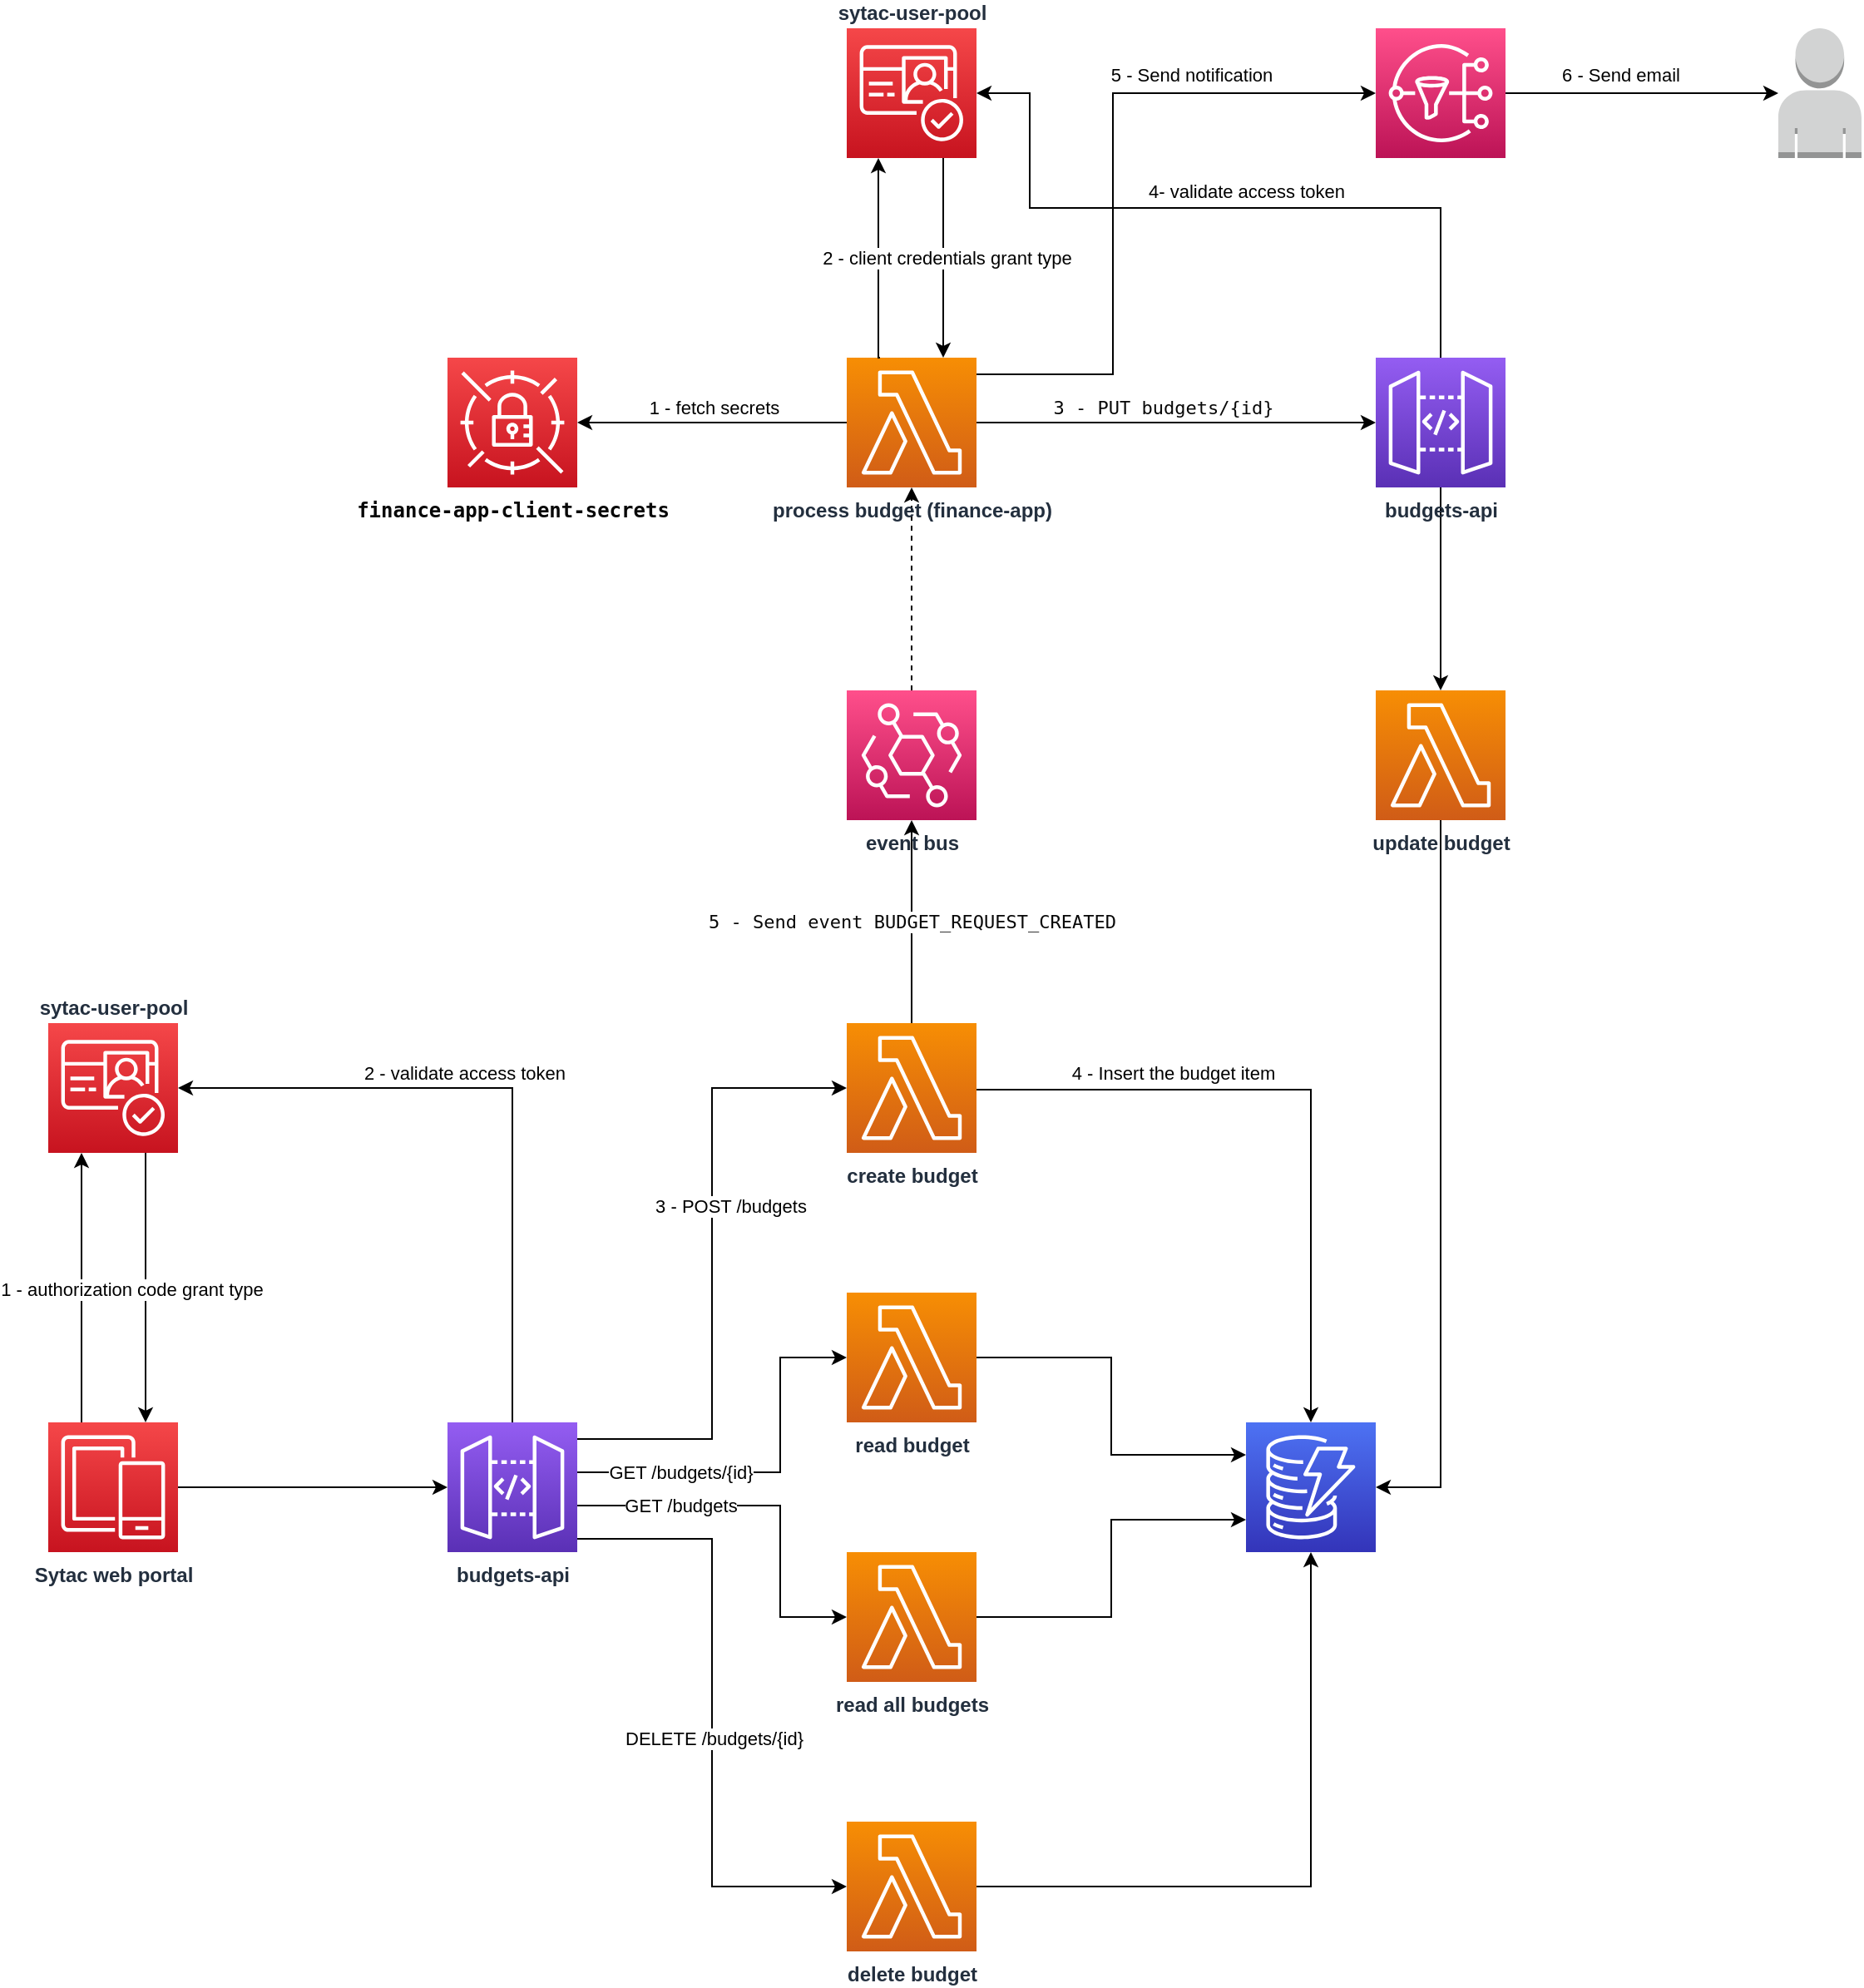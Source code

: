 <mxfile version="21.3.8" type="device">
  <diagram name="Page-1" id="a5aQ1EnHg3ZTOY7L_atY">
    <mxGraphModel dx="2074" dy="2231" grid="1" gridSize="10" guides="1" tooltips="1" connect="1" arrows="1" fold="1" page="1" pageScale="1" pageWidth="827" pageHeight="1169" math="0" shadow="0">
      <root>
        <mxCell id="0" />
        <mxCell id="1" parent="0" />
        <mxCell id="TkcpjnZqFe34bucZmvmq-33" style="edgeStyle=orthogonalEdgeStyle;rounded=0;orthogonalLoop=1;jettySize=auto;html=1;entryX=0;entryY=0.5;entryDx=0;entryDy=0;entryPerimeter=0;" parent="1" source="TkcpjnZqFe34bucZmvmq-10" target="TkcpjnZqFe34bucZmvmq-22" edge="1">
          <mxGeometry relative="1" as="geometry">
            <Array as="points">
              <mxPoint x="439" y="770" />
              <mxPoint x="439" y="559" />
            </Array>
          </mxGeometry>
        </mxCell>
        <mxCell id="TkcpjnZqFe34bucZmvmq-38" value="3 - POST /budgets" style="edgeLabel;html=1;align=center;verticalAlign=middle;resizable=0;points=[];" parent="TkcpjnZqFe34bucZmvmq-33" vertex="1" connectable="0">
          <mxGeometry x="0.206" y="3" relative="1" as="geometry">
            <mxPoint x="14" y="4" as="offset" />
          </mxGeometry>
        </mxCell>
        <mxCell id="TkcpjnZqFe34bucZmvmq-34" style="edgeStyle=orthogonalEdgeStyle;rounded=0;orthogonalLoop=1;jettySize=auto;html=1;entryX=0;entryY=0.5;entryDx=0;entryDy=0;entryPerimeter=0;" parent="1" source="TkcpjnZqFe34bucZmvmq-10" target="TkcpjnZqFe34bucZmvmq-25" edge="1">
          <mxGeometry relative="1" as="geometry">
            <Array as="points">
              <mxPoint x="480" y="790" />
              <mxPoint x="480" y="721" />
            </Array>
          </mxGeometry>
        </mxCell>
        <mxCell id="TkcpjnZqFe34bucZmvmq-39" value="GET /budgets/{id}" style="edgeLabel;html=1;align=center;verticalAlign=middle;resizable=0;points=[];" parent="TkcpjnZqFe34bucZmvmq-34" vertex="1" connectable="0">
          <mxGeometry x="-0.134" relative="1" as="geometry">
            <mxPoint x="-38" as="offset" />
          </mxGeometry>
        </mxCell>
        <mxCell id="TkcpjnZqFe34bucZmvmq-35" style="edgeStyle=orthogonalEdgeStyle;rounded=0;orthogonalLoop=1;jettySize=auto;html=1;entryX=0;entryY=0.5;entryDx=0;entryDy=0;entryPerimeter=0;" parent="1" source="TkcpjnZqFe34bucZmvmq-10" target="TkcpjnZqFe34bucZmvmq-27" edge="1">
          <mxGeometry relative="1" as="geometry">
            <Array as="points">
              <mxPoint x="439" y="830" />
              <mxPoint x="439" y="1039" />
            </Array>
          </mxGeometry>
        </mxCell>
        <mxCell id="TkcpjnZqFe34bucZmvmq-42" value="DELETE /budgets/{id}" style="edgeLabel;html=1;align=center;verticalAlign=middle;resizable=0;points=[];" parent="TkcpjnZqFe34bucZmvmq-35" vertex="1" connectable="0">
          <mxGeometry x="-0.784" y="-1" relative="1" as="geometry">
            <mxPoint x="42" y="119" as="offset" />
          </mxGeometry>
        </mxCell>
        <mxCell id="TkcpjnZqFe34bucZmvmq-36" style="edgeStyle=orthogonalEdgeStyle;rounded=0;orthogonalLoop=1;jettySize=auto;html=1;entryX=0;entryY=0.5;entryDx=0;entryDy=0;entryPerimeter=0;" parent="1" source="TkcpjnZqFe34bucZmvmq-10" target="TkcpjnZqFe34bucZmvmq-26" edge="1">
          <mxGeometry relative="1" as="geometry">
            <Array as="points">
              <mxPoint x="480" y="810" />
              <mxPoint x="480" y="877" />
            </Array>
          </mxGeometry>
        </mxCell>
        <mxCell id="TkcpjnZqFe34bucZmvmq-41" value="GET /budgets" style="edgeLabel;html=1;align=center;verticalAlign=middle;resizable=0;points=[];" parent="TkcpjnZqFe34bucZmvmq-36" vertex="1" connectable="0">
          <mxGeometry x="-0.633" relative="1" as="geometry">
            <mxPoint x="20" as="offset" />
          </mxGeometry>
        </mxCell>
        <mxCell id="TkcpjnZqFe34bucZmvmq-10" value="budgets-api" style="sketch=0;points=[[0,0,0],[0.25,0,0],[0.5,0,0],[0.75,0,0],[1,0,0],[0,1,0],[0.25,1,0],[0.5,1,0],[0.75,1,0],[1,1,0],[0,0.25,0],[0,0.5,0],[0,0.75,0],[1,0.25,0],[1,0.5,0],[1,0.75,0]];outlineConnect=0;fontColor=#232F3E;gradientColor=#945DF2;gradientDirection=north;fillColor=#5A30B5;strokeColor=#ffffff;dashed=0;verticalLabelPosition=bottom;verticalAlign=top;align=center;html=1;fontSize=12;fontStyle=1;aspect=fixed;shape=mxgraph.aws4.resourceIcon;resIcon=mxgraph.aws4.api_gateway;" parent="1" vertex="1">
          <mxGeometry x="280" y="760" width="78" height="78" as="geometry" />
        </mxCell>
        <mxCell id="TkcpjnZqFe34bucZmvmq-21" style="edgeStyle=orthogonalEdgeStyle;rounded=0;orthogonalLoop=1;jettySize=auto;html=1;exitX=1;exitY=0.5;exitDx=0;exitDy=0;exitPerimeter=0;entryX=0;entryY=0.5;entryDx=0;entryDy=0;entryPerimeter=0;" parent="1" source="TkcpjnZqFe34bucZmvmq-11" target="TkcpjnZqFe34bucZmvmq-10" edge="1">
          <mxGeometry relative="1" as="geometry" />
        </mxCell>
        <mxCell id="TkcpjnZqFe34bucZmvmq-11" value="Sytac web portal" style="sketch=0;points=[[0,0,0],[0.25,0,0],[0.5,0,0],[0.75,0,0],[1,0,0],[0,1,0],[0.25,1,0],[0.5,1,0],[0.75,1,0],[1,1,0],[0,0.25,0],[0,0.5,0],[0,0.75,0],[1,0.25,0],[1,0.5,0],[1,0.75,0]];outlineConnect=0;fontColor=#232F3E;gradientColor=#F54749;gradientDirection=north;fillColor=#C7131F;strokeColor=#ffffff;dashed=0;verticalLabelPosition=bottom;verticalAlign=top;align=center;html=1;fontSize=12;fontStyle=1;aspect=fixed;shape=mxgraph.aws4.resourceIcon;resIcon=mxgraph.aws4.mobile;" parent="1" vertex="1">
          <mxGeometry x="40" y="760" width="78" height="78" as="geometry" />
        </mxCell>
        <mxCell id="TkcpjnZqFe34bucZmvmq-18" style="edgeStyle=orthogonalEdgeStyle;rounded=0;orthogonalLoop=1;jettySize=auto;html=1;entryX=0.75;entryY=0;entryDx=0;entryDy=0;entryPerimeter=0;exitX=0.75;exitY=1;exitDx=0;exitDy=0;exitPerimeter=0;" parent="1" source="TkcpjnZqFe34bucZmvmq-14" target="TkcpjnZqFe34bucZmvmq-11" edge="1">
          <mxGeometry relative="1" as="geometry" />
        </mxCell>
        <mxCell id="TkcpjnZqFe34bucZmvmq-15" value="1 - authorization code grant type" style="edgeStyle=orthogonalEdgeStyle;rounded=0;orthogonalLoop=1;jettySize=auto;html=1;shadow=0;" parent="1" source="TkcpjnZqFe34bucZmvmq-11" target="TkcpjnZqFe34bucZmvmq-14" edge="1">
          <mxGeometry x="-0.012" y="-30" relative="1" as="geometry">
            <Array as="points">
              <mxPoint x="60" y="710" />
              <mxPoint x="60" y="710" />
            </Array>
            <mxPoint as="offset" />
          </mxGeometry>
        </mxCell>
        <mxCell id="TkcpjnZqFe34bucZmvmq-14" value="sytac-user-pool" style="sketch=0;points=[[0,0,0],[0.25,0,0],[0.5,0,0],[0.75,0,0],[1,0,0],[0,1,0],[0.25,1,0],[0.5,1,0],[0.75,1,0],[1,1,0],[0,0.25,0],[0,0.5,0],[0,0.75,0],[1,0.25,0],[1,0.5,0],[1,0.75,0]];outlineConnect=0;fontColor=#232F3E;gradientColor=#F54749;gradientDirection=north;fillColor=#C7131F;strokeColor=#ffffff;dashed=0;verticalLabelPosition=top;verticalAlign=bottom;align=center;html=1;fontSize=12;fontStyle=1;aspect=fixed;shape=mxgraph.aws4.resourceIcon;resIcon=mxgraph.aws4.cognito;spacingTop=0;labelPosition=center;" parent="1" vertex="1">
          <mxGeometry x="40" y="520" width="78" height="78" as="geometry" />
        </mxCell>
        <mxCell id="TkcpjnZqFe34bucZmvmq-43" style="edgeStyle=orthogonalEdgeStyle;rounded=0;orthogonalLoop=1;jettySize=auto;html=1;entryX=0.5;entryY=0;entryDx=0;entryDy=0;entryPerimeter=0;" parent="1" source="TkcpjnZqFe34bucZmvmq-22" target="TkcpjnZqFe34bucZmvmq-28" edge="1">
          <mxGeometry relative="1" as="geometry">
            <Array as="points">
              <mxPoint x="799" y="560" />
            </Array>
          </mxGeometry>
        </mxCell>
        <mxCell id="pAqBSU9FgWNd339AWvrt-9" value="4 - Insert the budget item" style="edgeLabel;html=1;align=center;verticalAlign=middle;resizable=0;points=[];" vertex="1" connectable="0" parent="TkcpjnZqFe34bucZmvmq-43">
          <mxGeometry x="-0.411" y="2" relative="1" as="geometry">
            <mxPoint y="-8" as="offset" />
          </mxGeometry>
        </mxCell>
        <mxCell id="TkcpjnZqFe34bucZmvmq-48" value="&lt;div style=&quot;color: rgb(8, 8, 8); font-family: &amp;quot;JetBrains Mono&amp;quot;, monospace;&quot;&gt;5 - Send event BUDGET_REQUEST_CREATED&lt;/div&gt;" style="edgeStyle=orthogonalEdgeStyle;rounded=0;orthogonalLoop=1;jettySize=auto;html=1;" parent="1" source="TkcpjnZqFe34bucZmvmq-22" target="TkcpjnZqFe34bucZmvmq-47" edge="1">
          <mxGeometry relative="1" as="geometry">
            <mxPoint x="559" y="400" as="targetPoint" />
          </mxGeometry>
        </mxCell>
        <mxCell id="TkcpjnZqFe34bucZmvmq-22" value="create budget" style="sketch=0;points=[[0,0,0],[0.25,0,0],[0.5,0,0],[0.75,0,0],[1,0,0],[0,1,0],[0.25,1,0],[0.5,1,0],[0.75,1,0],[1,1,0],[0,0.25,0],[0,0.5,0],[0,0.75,0],[1,0.25,0],[1,0.5,0],[1,0.75,0]];outlineConnect=0;fontColor=#232F3E;gradientColor=#F78E04;gradientDirection=north;fillColor=#D05C17;strokeColor=#ffffff;dashed=0;verticalLabelPosition=bottom;verticalAlign=top;align=center;html=1;fontSize=12;fontStyle=1;aspect=fixed;shape=mxgraph.aws4.resourceIcon;resIcon=mxgraph.aws4.lambda;labelBorderColor=none;labelBackgroundColor=none;" parent="1" vertex="1">
          <mxGeometry x="520" y="520" width="78" height="78" as="geometry" />
        </mxCell>
        <mxCell id="TkcpjnZqFe34bucZmvmq-44" style="edgeStyle=orthogonalEdgeStyle;rounded=0;orthogonalLoop=1;jettySize=auto;html=1;entryX=0;entryY=0.25;entryDx=0;entryDy=0;entryPerimeter=0;" parent="1" source="TkcpjnZqFe34bucZmvmq-25" target="TkcpjnZqFe34bucZmvmq-28" edge="1">
          <mxGeometry relative="1" as="geometry" />
        </mxCell>
        <mxCell id="TkcpjnZqFe34bucZmvmq-25" value="read budget" style="sketch=0;points=[[0,0,0],[0.25,0,0],[0.5,0,0],[0.75,0,0],[1,0,0],[0,1,0],[0.25,1,0],[0.5,1,0],[0.75,1,0],[1,1,0],[0,0.25,0],[0,0.5,0],[0,0.75,0],[1,0.25,0],[1,0.5,0],[1,0.75,0]];outlineConnect=0;fontColor=#232F3E;gradientColor=#F78E04;gradientDirection=north;fillColor=#D05C17;strokeColor=#ffffff;dashed=0;verticalLabelPosition=bottom;verticalAlign=top;align=center;html=1;fontSize=12;fontStyle=1;aspect=fixed;shape=mxgraph.aws4.resourceIcon;resIcon=mxgraph.aws4.lambda;" parent="1" vertex="1">
          <mxGeometry x="520" y="682" width="78" height="78" as="geometry" />
        </mxCell>
        <mxCell id="TkcpjnZqFe34bucZmvmq-45" style="edgeStyle=orthogonalEdgeStyle;rounded=0;orthogonalLoop=1;jettySize=auto;html=1;entryX=0;entryY=0.75;entryDx=0;entryDy=0;entryPerimeter=0;" parent="1" source="TkcpjnZqFe34bucZmvmq-26" target="TkcpjnZqFe34bucZmvmq-28" edge="1">
          <mxGeometry relative="1" as="geometry" />
        </mxCell>
        <mxCell id="TkcpjnZqFe34bucZmvmq-26" value="read all budgets" style="sketch=0;points=[[0,0,0],[0.25,0,0],[0.5,0,0],[0.75,0,0],[1,0,0],[0,1,0],[0.25,1,0],[0.5,1,0],[0.75,1,0],[1,1,0],[0,0.25,0],[0,0.5,0],[0,0.75,0],[1,0.25,0],[1,0.5,0],[1,0.75,0]];outlineConnect=0;fontColor=#232F3E;gradientColor=#F78E04;gradientDirection=north;fillColor=#D05C17;strokeColor=#ffffff;dashed=0;verticalLabelPosition=bottom;verticalAlign=top;align=center;html=1;fontSize=12;fontStyle=1;aspect=fixed;shape=mxgraph.aws4.resourceIcon;resIcon=mxgraph.aws4.lambda;" parent="1" vertex="1">
          <mxGeometry x="520" y="838" width="78" height="78" as="geometry" />
        </mxCell>
        <mxCell id="TkcpjnZqFe34bucZmvmq-46" style="edgeStyle=orthogonalEdgeStyle;rounded=0;orthogonalLoop=1;jettySize=auto;html=1;entryX=0.5;entryY=1;entryDx=0;entryDy=0;entryPerimeter=0;" parent="1" source="TkcpjnZqFe34bucZmvmq-27" target="TkcpjnZqFe34bucZmvmq-28" edge="1">
          <mxGeometry relative="1" as="geometry" />
        </mxCell>
        <mxCell id="TkcpjnZqFe34bucZmvmq-27" value="delete budget" style="sketch=0;points=[[0,0,0],[0.25,0,0],[0.5,0,0],[0.75,0,0],[1,0,0],[0,1,0],[0.25,1,0],[0.5,1,0],[0.75,1,0],[1,1,0],[0,0.25,0],[0,0.5,0],[0,0.75,0],[1,0.25,0],[1,0.5,0],[1,0.75,0]];outlineConnect=0;fontColor=#232F3E;gradientColor=#F78E04;gradientDirection=north;fillColor=#D05C17;strokeColor=#ffffff;dashed=0;verticalLabelPosition=bottom;verticalAlign=top;align=center;html=1;fontSize=12;fontStyle=1;aspect=fixed;shape=mxgraph.aws4.resourceIcon;resIcon=mxgraph.aws4.lambda;" parent="1" vertex="1">
          <mxGeometry x="520" y="1000" width="78" height="78" as="geometry" />
        </mxCell>
        <mxCell id="TkcpjnZqFe34bucZmvmq-28" value="" style="sketch=0;points=[[0,0,0],[0.25,0,0],[0.5,0,0],[0.75,0,0],[1,0,0],[0,1,0],[0.25,1,0],[0.5,1,0],[0.75,1,0],[1,1,0],[0,0.25,0],[0,0.5,0],[0,0.75,0],[1,0.25,0],[1,0.5,0],[1,0.75,0]];outlineConnect=0;fontColor=#232F3E;gradientColor=#4D72F3;gradientDirection=north;fillColor=#3334B9;strokeColor=#ffffff;dashed=0;verticalLabelPosition=bottom;verticalAlign=top;align=center;html=1;fontSize=12;fontStyle=0;aspect=fixed;shape=mxgraph.aws4.resourceIcon;resIcon=mxgraph.aws4.dynamodb;" parent="1" vertex="1">
          <mxGeometry x="760" y="760" width="78" height="78" as="geometry" />
        </mxCell>
        <mxCell id="TkcpjnZqFe34bucZmvmq-50" style="edgeStyle=orthogonalEdgeStyle;rounded=0;orthogonalLoop=1;jettySize=auto;html=1;dashed=1;" parent="1" source="TkcpjnZqFe34bucZmvmq-47" target="TkcpjnZqFe34bucZmvmq-49" edge="1">
          <mxGeometry relative="1" as="geometry" />
        </mxCell>
        <mxCell id="TkcpjnZqFe34bucZmvmq-47" value="event bus" style="sketch=0;points=[[0,0,0],[0.25,0,0],[0.5,0,0],[0.75,0,0],[1,0,0],[0,1,0],[0.25,1,0],[0.5,1,0],[0.75,1,0],[1,1,0],[0,0.25,0],[0,0.5,0],[0,0.75,0],[1,0.25,0],[1,0.5,0],[1,0.75,0]];outlineConnect=0;fontColor=#232F3E;gradientColor=#FF4F8B;gradientDirection=north;fillColor=#BC1356;strokeColor=#ffffff;dashed=0;verticalLabelPosition=bottom;verticalAlign=top;align=center;html=1;fontSize=12;fontStyle=1;aspect=fixed;shape=mxgraph.aws4.resourceIcon;resIcon=mxgraph.aws4.eventbridge;labelPosition=center;" parent="1" vertex="1">
          <mxGeometry x="520" y="320" width="78" height="78" as="geometry" />
        </mxCell>
        <mxCell id="TkcpjnZqFe34bucZmvmq-53" style="edgeStyle=orthogonalEdgeStyle;rounded=0;orthogonalLoop=1;jettySize=auto;html=1;entryX=0;entryY=0.5;entryDx=0;entryDy=0;entryPerimeter=0;" parent="1" source="TkcpjnZqFe34bucZmvmq-49" target="TkcpjnZqFe34bucZmvmq-51" edge="1">
          <mxGeometry relative="1" as="geometry" />
        </mxCell>
        <mxCell id="TkcpjnZqFe34bucZmvmq-54" value="&lt;div style=&quot;color: rgb(8, 8, 8); font-family: &amp;quot;JetBrains Mono&amp;quot;, monospace;&quot;&gt;3 - PUT budgets/{id}&lt;/div&gt;" style="edgeLabel;html=1;align=center;verticalAlign=middle;resizable=0;points=[];" parent="TkcpjnZqFe34bucZmvmq-53" vertex="1" connectable="0">
          <mxGeometry x="-0.21" y="-3" relative="1" as="geometry">
            <mxPoint x="17" y="-12" as="offset" />
          </mxGeometry>
        </mxCell>
        <mxCell id="TkcpjnZqFe34bucZmvmq-60" style="edgeStyle=orthogonalEdgeStyle;rounded=0;orthogonalLoop=1;jettySize=auto;html=1;entryX=1;entryY=0.5;entryDx=0;entryDy=0;entryPerimeter=0;" parent="1" source="TkcpjnZqFe34bucZmvmq-49" target="TkcpjnZqFe34bucZmvmq-59" edge="1">
          <mxGeometry relative="1" as="geometry" />
        </mxCell>
        <mxCell id="TkcpjnZqFe34bucZmvmq-61" value="1 - fetch secrets" style="edgeLabel;html=1;align=center;verticalAlign=middle;resizable=0;points=[];" parent="TkcpjnZqFe34bucZmvmq-60" vertex="1" connectable="0">
          <mxGeometry x="0.37" y="-1" relative="1" as="geometry">
            <mxPoint x="31" y="-8" as="offset" />
          </mxGeometry>
        </mxCell>
        <mxCell id="pAqBSU9FgWNd339AWvrt-7" style="edgeStyle=orthogonalEdgeStyle;rounded=0;orthogonalLoop=1;jettySize=auto;html=1;entryX=0;entryY=0.5;entryDx=0;entryDy=0;entryPerimeter=0;" edge="1" parent="1" target="6clhDQJD2k717qjVbBTH-1">
          <mxGeometry relative="1" as="geometry">
            <mxPoint x="598" y="130" as="sourcePoint" />
            <Array as="points">
              <mxPoint x="598" y="130" />
              <mxPoint x="680" y="130" />
              <mxPoint x="680" y="-39" />
            </Array>
          </mxGeometry>
        </mxCell>
        <mxCell id="pAqBSU9FgWNd339AWvrt-8" value="5 - Send notification" style="edgeLabel;html=1;align=center;verticalAlign=middle;resizable=0;points=[];" vertex="1" connectable="0" parent="pAqBSU9FgWNd339AWvrt-7">
          <mxGeometry x="0.258" y="1" relative="1" as="geometry">
            <mxPoint x="40" y="-10" as="offset" />
          </mxGeometry>
        </mxCell>
        <mxCell id="TkcpjnZqFe34bucZmvmq-49" value="process budget (finance-app)" style="sketch=0;points=[[0,0,0],[0.25,0,0],[0.5,0,0],[0.75,0,0],[1,0,0],[0,1,0],[0.25,1,0],[0.5,1,0],[0.75,1,0],[1,1,0],[0,0.25,0],[0,0.5,0],[0,0.75,0],[1,0.25,0],[1,0.5,0],[1,0.75,0]];outlineConnect=0;fontColor=#232F3E;gradientColor=#F78E04;gradientDirection=north;fillColor=#D05C17;strokeColor=#ffffff;dashed=0;verticalLabelPosition=bottom;verticalAlign=top;align=center;html=1;fontSize=12;fontStyle=1;aspect=fixed;shape=mxgraph.aws4.resourceIcon;resIcon=mxgraph.aws4.lambda;" parent="1" vertex="1">
          <mxGeometry x="520" y="120" width="78" height="78" as="geometry" />
        </mxCell>
        <mxCell id="TkcpjnZqFe34bucZmvmq-57" style="edgeStyle=orthogonalEdgeStyle;rounded=0;orthogonalLoop=1;jettySize=auto;html=1;" parent="1" source="TkcpjnZqFe34bucZmvmq-51" target="TkcpjnZqFe34bucZmvmq-52" edge="1">
          <mxGeometry relative="1" as="geometry" />
        </mxCell>
        <mxCell id="pAqBSU9FgWNd339AWvrt-11" style="edgeStyle=orthogonalEdgeStyle;rounded=0;orthogonalLoop=1;jettySize=auto;html=1;exitX=0.5;exitY=0;exitDx=0;exitDy=0;exitPerimeter=0;entryX=1;entryY=0.5;entryDx=0;entryDy=0;entryPerimeter=0;" edge="1" parent="1" source="TkcpjnZqFe34bucZmvmq-51" target="pAqBSU9FgWNd339AWvrt-1">
          <mxGeometry relative="1" as="geometry">
            <Array as="points">
              <mxPoint x="877" y="30" />
              <mxPoint x="630" y="30" />
              <mxPoint x="630" y="-39" />
            </Array>
          </mxGeometry>
        </mxCell>
        <mxCell id="pAqBSU9FgWNd339AWvrt-12" value="4- validate access token" style="edgeLabel;html=1;align=center;verticalAlign=middle;resizable=0;points=[];" vertex="1" connectable="0" parent="pAqBSU9FgWNd339AWvrt-11">
          <mxGeometry x="0.005" y="-2" relative="1" as="geometry">
            <mxPoint x="13" y="-8" as="offset" />
          </mxGeometry>
        </mxCell>
        <mxCell id="TkcpjnZqFe34bucZmvmq-51" value="budgets-api" style="sketch=0;points=[[0,0,0],[0.25,0,0],[0.5,0,0],[0.75,0,0],[1,0,0],[0,1,0],[0.25,1,0],[0.5,1,0],[0.75,1,0],[1,1,0],[0,0.25,0],[0,0.5,0],[0,0.75,0],[1,0.25,0],[1,0.5,0],[1,0.75,0]];outlineConnect=0;fontColor=#232F3E;gradientColor=#945DF2;gradientDirection=north;fillColor=#5A30B5;strokeColor=#ffffff;dashed=0;verticalLabelPosition=bottom;verticalAlign=top;align=center;html=1;fontSize=12;fontStyle=1;aspect=fixed;shape=mxgraph.aws4.resourceIcon;resIcon=mxgraph.aws4.api_gateway;" parent="1" vertex="1">
          <mxGeometry x="838" y="120" width="78" height="78" as="geometry" />
        </mxCell>
        <mxCell id="TkcpjnZqFe34bucZmvmq-58" style="edgeStyle=orthogonalEdgeStyle;rounded=0;orthogonalLoop=1;jettySize=auto;html=1;entryX=1;entryY=0.5;entryDx=0;entryDy=0;entryPerimeter=0;" parent="1" source="TkcpjnZqFe34bucZmvmq-52" target="TkcpjnZqFe34bucZmvmq-28" edge="1">
          <mxGeometry relative="1" as="geometry" />
        </mxCell>
        <mxCell id="TkcpjnZqFe34bucZmvmq-52" value="update budget" style="sketch=0;points=[[0,0,0],[0.25,0,0],[0.5,0,0],[0.75,0,0],[1,0,0],[0,1,0],[0.25,1,0],[0.5,1,0],[0.75,1,0],[1,1,0],[0,0.25,0],[0,0.5,0],[0,0.75,0],[1,0.25,0],[1,0.5,0],[1,0.75,0]];outlineConnect=0;fontColor=#232F3E;gradientColor=#F78E04;gradientDirection=north;fillColor=#D05C17;strokeColor=#ffffff;dashed=0;verticalLabelPosition=bottom;verticalAlign=top;align=center;html=1;fontSize=12;fontStyle=1;aspect=fixed;shape=mxgraph.aws4.resourceIcon;resIcon=mxgraph.aws4.lambda;" parent="1" vertex="1">
          <mxGeometry x="838" y="320" width="78" height="78" as="geometry" />
        </mxCell>
        <mxCell id="TkcpjnZqFe34bucZmvmq-59" value="&lt;div style=&quot;background-color: rgb(255, 255, 255); color: rgb(8, 8, 8); font-family: &amp;quot;JetBrains Mono&amp;quot;, monospace;&quot;&gt;finance-app-client-secrets&lt;/div&gt;" style="sketch=0;points=[[0,0,0],[0.25,0,0],[0.5,0,0],[0.75,0,0],[1,0,0],[0,1,0],[0.25,1,0],[0.5,1,0],[0.75,1,0],[1,1,0],[0,0.25,0],[0,0.5,0],[0,0.75,0],[1,0.25,0],[1,0.5,0],[1,0.75,0]];outlineConnect=0;fontColor=#232F3E;gradientColor=#F54749;gradientDirection=north;fillColor=#C7131F;strokeColor=#ffffff;dashed=0;verticalLabelPosition=bottom;verticalAlign=top;align=center;html=1;fontSize=12;fontStyle=1;aspect=fixed;shape=mxgraph.aws4.resourceIcon;resIcon=mxgraph.aws4.secrets_manager;" parent="1" vertex="1">
          <mxGeometry x="280" y="120" width="78" height="78" as="geometry" />
        </mxCell>
        <mxCell id="TkcpjnZqFe34bucZmvmq-23" style="edgeStyle=orthogonalEdgeStyle;rounded=0;orthogonalLoop=1;jettySize=auto;html=1;entryX=1;entryY=0.5;entryDx=0;entryDy=0;entryPerimeter=0;" parent="1" source="TkcpjnZqFe34bucZmvmq-10" target="TkcpjnZqFe34bucZmvmq-14" edge="1">
          <mxGeometry relative="1" as="geometry">
            <mxPoint x="319" y="598" as="targetPoint" />
            <Array as="points">
              <mxPoint x="319" y="559" />
            </Array>
          </mxGeometry>
        </mxCell>
        <mxCell id="TkcpjnZqFe34bucZmvmq-24" value="2 - validate access token" style="edgeLabel;html=1;align=center;verticalAlign=middle;resizable=0;points=[];" parent="TkcpjnZqFe34bucZmvmq-23" vertex="1" connectable="0">
          <mxGeometry relative="1" as="geometry">
            <mxPoint x="-29" y="-9" as="offset" />
          </mxGeometry>
        </mxCell>
        <mxCell id="6clhDQJD2k717qjVbBTH-11" style="edgeStyle=orthogonalEdgeStyle;rounded=0;orthogonalLoop=1;jettySize=auto;html=1;" parent="1" source="6clhDQJD2k717qjVbBTH-1" target="6clhDQJD2k717qjVbBTH-10" edge="1">
          <mxGeometry relative="1" as="geometry" />
        </mxCell>
        <mxCell id="6clhDQJD2k717qjVbBTH-12" value="6 - Send email" style="edgeLabel;html=1;align=center;verticalAlign=middle;resizable=0;points=[];" parent="6clhDQJD2k717qjVbBTH-11" vertex="1" connectable="0">
          <mxGeometry x="-0.158" y="-1" relative="1" as="geometry">
            <mxPoint y="-12" as="offset" />
          </mxGeometry>
        </mxCell>
        <mxCell id="6clhDQJD2k717qjVbBTH-1" value="" style="sketch=0;points=[[0,0,0],[0.25,0,0],[0.5,0,0],[0.75,0,0],[1,0,0],[0,1,0],[0.25,1,0],[0.5,1,0],[0.75,1,0],[1,1,0],[0,0.25,0],[0,0.5,0],[0,0.75,0],[1,0.25,0],[1,0.5,0],[1,0.75,0]];outlineConnect=0;fontColor=#232F3E;gradientColor=#FF4F8B;gradientDirection=north;fillColor=#BC1356;strokeColor=#ffffff;dashed=0;verticalLabelPosition=bottom;verticalAlign=top;align=center;html=1;fontSize=12;fontStyle=0;aspect=fixed;shape=mxgraph.aws4.resourceIcon;resIcon=mxgraph.aws4.sns;" parent="1" vertex="1">
          <mxGeometry x="838" y="-78" width="78" height="78" as="geometry" />
        </mxCell>
        <mxCell id="6clhDQJD2k717qjVbBTH-10" value="" style="outlineConnect=0;dashed=0;verticalLabelPosition=bottom;verticalAlign=top;align=center;html=1;shape=mxgraph.aws3.user;fillColor=#D2D3D3;gradientColor=none;" parent="1" vertex="1">
          <mxGeometry x="1080" y="-78" width="50" height="78" as="geometry" />
        </mxCell>
        <mxCell id="pAqBSU9FgWNd339AWvrt-1" value="sytac-user-pool" style="sketch=0;points=[[0,0,0],[0.25,0,0],[0.5,0,0],[0.75,0,0],[1,0,0],[0,1,0],[0.25,1,0],[0.5,1,0],[0.75,1,0],[1,1,0],[0,0.25,0],[0,0.5,0],[0,0.75,0],[1,0.25,0],[1,0.5,0],[1,0.75,0]];outlineConnect=0;fontColor=#232F3E;gradientColor=#F54749;gradientDirection=north;fillColor=#C7131F;strokeColor=#ffffff;dashed=0;verticalLabelPosition=top;verticalAlign=bottom;align=center;html=1;fontSize=12;fontStyle=1;aspect=fixed;shape=mxgraph.aws4.resourceIcon;resIcon=mxgraph.aws4.cognito;spacingTop=0;labelPosition=center;" vertex="1" parent="1">
          <mxGeometry x="520" y="-78" width="78" height="78" as="geometry" />
        </mxCell>
        <mxCell id="pAqBSU9FgWNd339AWvrt-5" style="edgeStyle=orthogonalEdgeStyle;rounded=0;orthogonalLoop=1;jettySize=auto;html=1;exitX=0.75;exitY=1;exitDx=0;exitDy=0;exitPerimeter=0;" edge="1" parent="1">
          <mxGeometry relative="1" as="geometry">
            <mxPoint x="578" as="sourcePoint" />
            <mxPoint x="578" y="120" as="targetPoint" />
          </mxGeometry>
        </mxCell>
        <mxCell id="pAqBSU9FgWNd339AWvrt-4" value="2 - client credentials grant type" style="edgeStyle=orthogonalEdgeStyle;rounded=0;orthogonalLoop=1;jettySize=auto;html=1;shadow=0;" edge="1" parent="1">
          <mxGeometry x="0.008" y="-41" relative="1" as="geometry">
            <Array as="points">
              <mxPoint x="539" y="112" />
              <mxPoint x="539" y="112" />
            </Array>
            <mxPoint x="540" y="120" as="sourcePoint" />
            <mxPoint x="539" as="targetPoint" />
            <mxPoint as="offset" />
          </mxGeometry>
        </mxCell>
      </root>
    </mxGraphModel>
  </diagram>
</mxfile>
